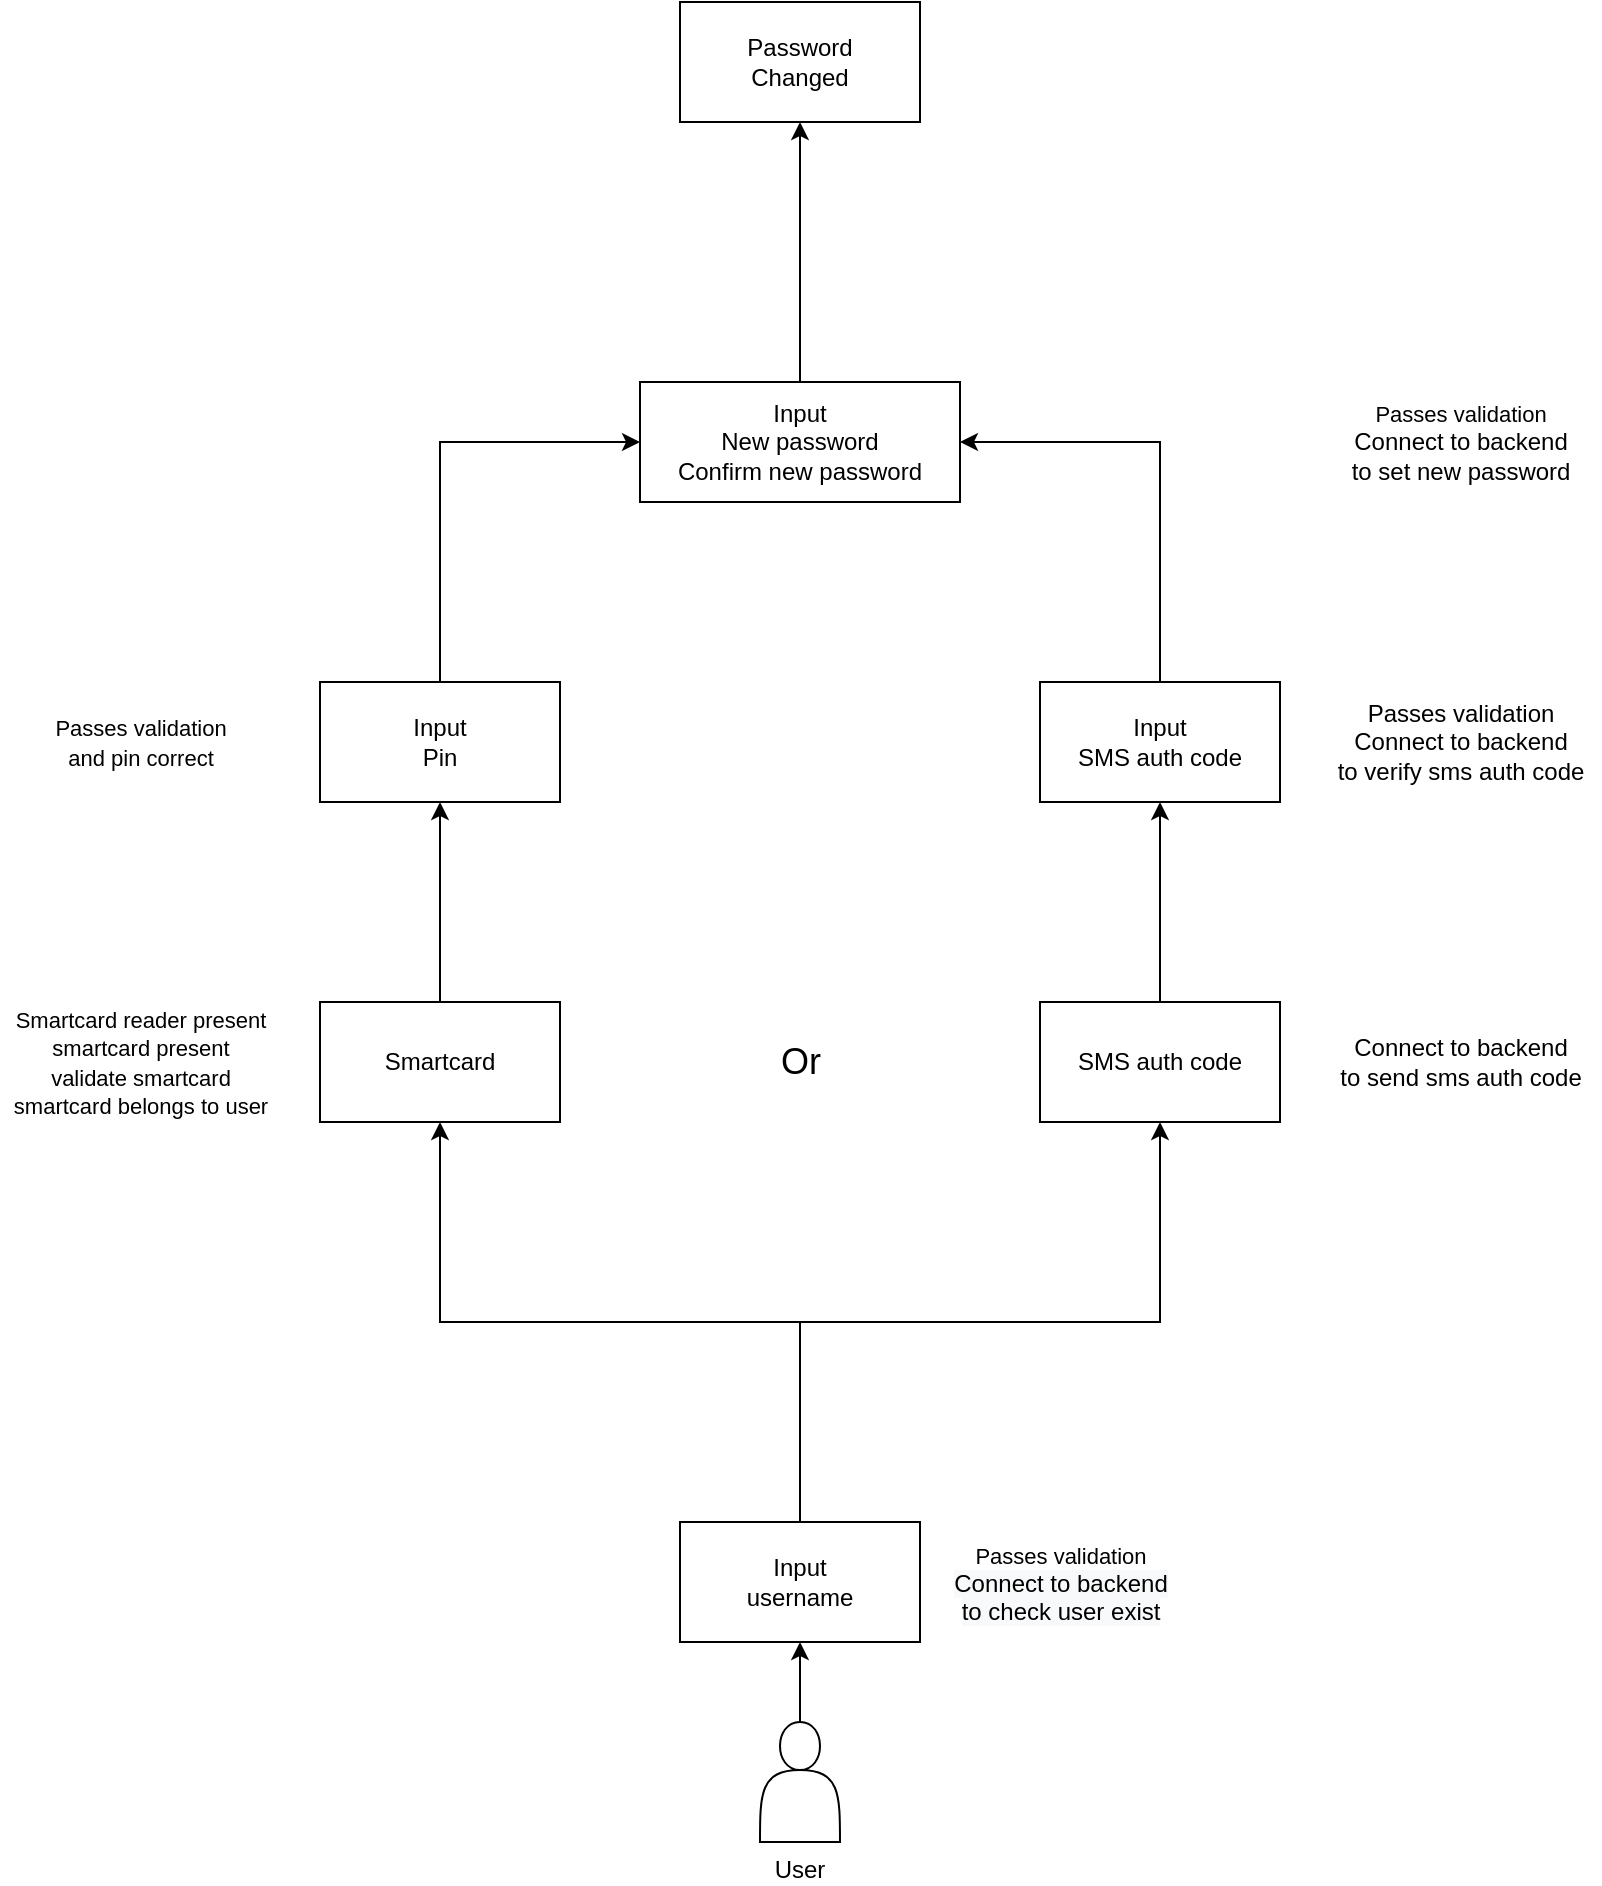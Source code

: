 <mxfile version="13.1.1" type="device"><diagram id="oXU1hqyUfH3UW2J4sK1j" name="Page-1"><mxGraphModel dx="3272" dy="1847" grid="1" gridSize="10" guides="1" tooltips="1" connect="1" arrows="1" fold="1" page="1" pageScale="1" pageWidth="3300" pageHeight="4681" math="0" shadow="0"><root><mxCell id="0"/><mxCell id="1" parent="0"/><mxCell id="Pu-AK-TtBA_Rk1gYY-IL-21" value="" style="edgeStyle=orthogonalEdgeStyle;rounded=0;orthogonalLoop=1;jettySize=auto;html=1;entryX=0.5;entryY=1;entryDx=0;entryDy=0;" parent="1" source="Pu-AK-TtBA_Rk1gYY-IL-4" target="Pu-AK-TtBA_Rk1gYY-IL-20" edge="1"><mxGeometry relative="1" as="geometry"/></mxCell><mxCell id="Pu-AK-TtBA_Rk1gYY-IL-4" value="Smartcard" style="rounded=0;whiteSpace=wrap;html=1;" parent="1" vertex="1"><mxGeometry x="800" y="930" width="120" height="60" as="geometry"/></mxCell><mxCell id="Pu-AK-TtBA_Rk1gYY-IL-30" style="edgeStyle=orthogonalEdgeStyle;rounded=0;orthogonalLoop=1;jettySize=auto;html=1;entryX=0.5;entryY=1;entryDx=0;entryDy=0;" parent="1" source="Pu-AK-TtBA_Rk1gYY-IL-5" target="Pu-AK-TtBA_Rk1gYY-IL-14" edge="1"><mxGeometry relative="1" as="geometry"/></mxCell><mxCell id="Pu-AK-TtBA_Rk1gYY-IL-5" value="SMS auth code" style="rounded=0;whiteSpace=wrap;html=1;" parent="1" vertex="1"><mxGeometry x="1160" y="930" width="120" height="60" as="geometry"/></mxCell><mxCell id="Pu-AK-TtBA_Rk1gYY-IL-9" style="edgeStyle=orthogonalEdgeStyle;rounded=0;orthogonalLoop=1;jettySize=auto;html=1;entryX=0.5;entryY=1;entryDx=0;entryDy=0;" parent="1" source="Pu-AK-TtBA_Rk1gYY-IL-6" target="Pu-AK-TtBA_Rk1gYY-IL-4" edge="1"><mxGeometry relative="1" as="geometry"><Array as="points"><mxPoint x="1040" y="1090"/><mxPoint x="860" y="1090"/></Array></mxGeometry></mxCell><mxCell id="Pu-AK-TtBA_Rk1gYY-IL-10" style="edgeStyle=orthogonalEdgeStyle;rounded=0;orthogonalLoop=1;jettySize=auto;html=1;" parent="1" source="Pu-AK-TtBA_Rk1gYY-IL-6" target="Pu-AK-TtBA_Rk1gYY-IL-5" edge="1"><mxGeometry relative="1" as="geometry"><Array as="points"><mxPoint x="1040" y="1090"/><mxPoint x="1220" y="1090"/></Array></mxGeometry></mxCell><mxCell id="Pu-AK-TtBA_Rk1gYY-IL-11" value="Passes validation&lt;br&gt;&lt;span style=&quot;font-size: 12px ; background-color: rgb(248 , 249 , 250)&quot;&gt;Connect to backend&lt;/span&gt;&lt;br style=&quot;font-size: 12px ; background-color: rgb(248 , 249 , 250)&quot;&gt;&lt;span style=&quot;font-size: 12px ; background-color: rgb(248 , 249 , 250)&quot;&gt;to check user exist&lt;/span&gt;" style="edgeLabel;html=1;align=center;verticalAlign=middle;resizable=0;points=[];" parent="Pu-AK-TtBA_Rk1gYY-IL-10" vertex="1" connectable="0"><mxGeometry x="-0.816" y="-2" relative="1" as="geometry"><mxPoint x="128" y="65.29" as="offset"/></mxGeometry></mxCell><mxCell id="Pu-AK-TtBA_Rk1gYY-IL-6" value="Input&lt;br&gt;username" style="rounded=0;whiteSpace=wrap;html=1;" parent="1" vertex="1"><mxGeometry x="980" y="1190" width="120" height="60" as="geometry"/></mxCell><mxCell id="Pu-AK-TtBA_Rk1gYY-IL-12" style="edgeStyle=orthogonalEdgeStyle;rounded=0;orthogonalLoop=1;jettySize=auto;html=1;entryX=0.5;entryY=1;entryDx=0;entryDy=0;" parent="1" source="Pu-AK-TtBA_Rk1gYY-IL-7" target="Pu-AK-TtBA_Rk1gYY-IL-6" edge="1"><mxGeometry relative="1" as="geometry"/></mxCell><mxCell id="Pu-AK-TtBA_Rk1gYY-IL-7" value="User" style="shape=actor;whiteSpace=wrap;html=1;labelPosition=center;verticalLabelPosition=bottom;align=center;verticalAlign=top;" parent="1" vertex="1"><mxGeometry x="1020" y="1290" width="40" height="60" as="geometry"/></mxCell><mxCell id="Pu-AK-TtBA_Rk1gYY-IL-8" value="&lt;font style=&quot;font-size: 18px&quot;&gt;Or&lt;/font&gt;" style="text;html=1;align=center;verticalAlign=middle;resizable=0;points=[];autosize=1;" parent="1" vertex="1"><mxGeometry x="1020" y="950" width="40" height="20" as="geometry"/></mxCell><mxCell id="Pu-AK-TtBA_Rk1gYY-IL-13" value="Password&lt;br&gt;Changed" style="rounded=0;whiteSpace=wrap;html=1;" parent="1" vertex="1"><mxGeometry x="980" y="430" width="120" height="60" as="geometry"/></mxCell><mxCell id="Pu-AK-TtBA_Rk1gYY-IL-31" style="edgeStyle=orthogonalEdgeStyle;rounded=0;orthogonalLoop=1;jettySize=auto;html=1;entryX=1;entryY=0.5;entryDx=0;entryDy=0;" parent="1" source="Pu-AK-TtBA_Rk1gYY-IL-14" target="Pu-AK-TtBA_Rk1gYY-IL-16" edge="1"><mxGeometry relative="1" as="geometry"><Array as="points"><mxPoint x="1220" y="650"/></Array></mxGeometry></mxCell><mxCell id="Pu-AK-TtBA_Rk1gYY-IL-14" value="Input&lt;br&gt;SMS auth code" style="rounded=0;whiteSpace=wrap;html=1;" parent="1" vertex="1"><mxGeometry x="1160" y="770" width="120" height="60" as="geometry"/></mxCell><mxCell id="Pu-AK-TtBA_Rk1gYY-IL-19" value="" style="edgeStyle=orthogonalEdgeStyle;rounded=0;orthogonalLoop=1;jettySize=auto;html=1;entryX=0.5;entryY=1;entryDx=0;entryDy=0;" parent="1" source="Pu-AK-TtBA_Rk1gYY-IL-16" target="Pu-AK-TtBA_Rk1gYY-IL-13" edge="1"><mxGeometry relative="1" as="geometry"/></mxCell><mxCell id="Pu-AK-TtBA_Rk1gYY-IL-16" value="Input&lt;br&gt;New password&lt;br&gt;Confirm new password" style="rounded=0;whiteSpace=wrap;html=1;" parent="1" vertex="1"><mxGeometry x="960" y="620" width="160" height="60" as="geometry"/></mxCell><mxCell id="Pu-AK-TtBA_Rk1gYY-IL-22" value="" style="edgeStyle=orthogonalEdgeStyle;rounded=0;orthogonalLoop=1;jettySize=auto;html=1;entryX=0;entryY=0.5;entryDx=0;entryDy=0;" parent="1" source="Pu-AK-TtBA_Rk1gYY-IL-20" target="Pu-AK-TtBA_Rk1gYY-IL-16" edge="1"><mxGeometry x="-0.461" relative="1" as="geometry"><Array as="points"><mxPoint x="860" y="650"/></Array><mxPoint y="1" as="offset"/></mxGeometry></mxCell><mxCell id="Pu-AK-TtBA_Rk1gYY-IL-20" value="Input&lt;br&gt;Pin" style="rounded=0;whiteSpace=wrap;html=1;" parent="1" vertex="1"><mxGeometry x="800" y="770" width="120" height="60" as="geometry"/></mxCell><mxCell id="Pu-AK-TtBA_Rk1gYY-IL-24" value="Passes validation&lt;br&gt;Connect to backend&lt;br&gt;to verify sms auth code" style="text;html=1;align=center;verticalAlign=middle;resizable=0;points=[];autosize=1;" parent="1" vertex="1"><mxGeometry x="1300" y="775" width="140" height="50" as="geometry"/></mxCell><mxCell id="Pu-AK-TtBA_Rk1gYY-IL-23" value="Connect to backend&lt;br&gt;to send sms auth code" style="text;html=1;align=center;verticalAlign=middle;resizable=0;points=[];autosize=1;" parent="1" vertex="1"><mxGeometry x="1300" y="945" width="140" height="30" as="geometry"/></mxCell><mxCell id="Pu-AK-TtBA_Rk1gYY-IL-34" value="&lt;span style=&quot;font-size: 11px ; background-color: rgb(255 , 255 , 255)&quot;&gt;Smartcard reader present&lt;/span&gt;&lt;br style=&quot;font-size: 11px&quot;&gt;&lt;span style=&quot;font-size: 11px ; background-color: rgb(255 , 255 , 255)&quot;&gt;smartcard present&lt;/span&gt;&lt;br style=&quot;font-size: 11px&quot;&gt;&lt;span style=&quot;font-size: 11px ; background-color: rgb(255 , 255 , 255)&quot;&gt;validate smartcard&lt;br&gt;smartcard belongs to user&lt;br&gt;&lt;/span&gt;" style="text;html=1;align=center;verticalAlign=middle;resizable=0;points=[];autosize=1;" parent="1" vertex="1"><mxGeometry x="640" y="930" width="140" height="60" as="geometry"/></mxCell><mxCell id="Pu-AK-TtBA_Rk1gYY-IL-35" value="&lt;span style=&quot;font-size: 11px ; background-color: rgb(255 , 255 , 255)&quot;&gt;Passes validation&lt;/span&gt;&lt;br style=&quot;font-size: 11px&quot;&gt;&lt;span style=&quot;font-size: 11px ; background-color: rgb(255 , 255 , 255)&quot;&gt;and pin correct&lt;/span&gt;" style="text;html=1;align=center;verticalAlign=middle;resizable=0;points=[];autosize=1;" parent="1" vertex="1"><mxGeometry x="660" y="785" width="100" height="30" as="geometry"/></mxCell><mxCell id="Pu-AK-TtBA_Rk1gYY-IL-36" value="&lt;span style=&quot;font-size: 11px ; background-color: rgb(255 , 255 , 255)&quot;&gt;Passes validation&lt;/span&gt;&lt;br style=&quot;font-size: 11px&quot;&gt;Connect to backend&lt;br&gt;to set new password" style="text;html=1;align=center;verticalAlign=middle;resizable=0;points=[];autosize=1;" parent="1" vertex="1"><mxGeometry x="1310" y="625" width="120" height="50" as="geometry"/></mxCell></root></mxGraphModel></diagram></mxfile>